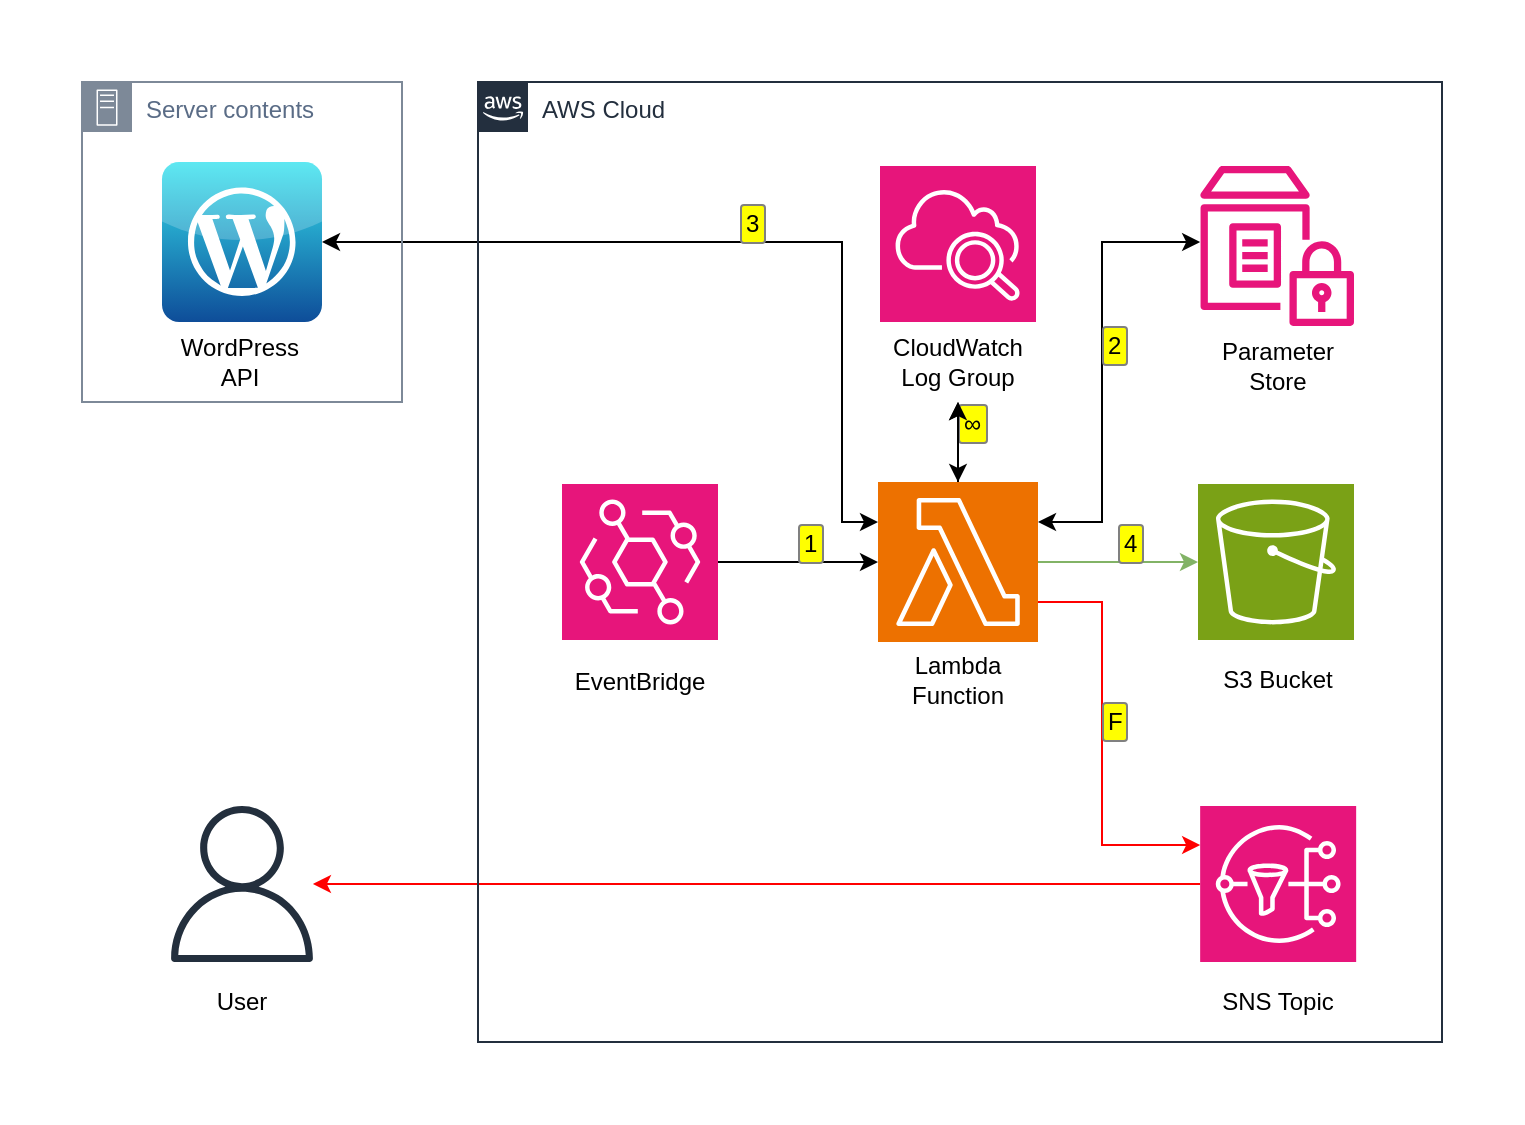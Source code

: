 <mxfile version="22.1.22" type="github">
  <diagram name="Page-1" id="JCHEIruAJrnFE4wf-b7R">
    <mxGraphModel dx="1434" dy="738" grid="1" gridSize="10" guides="1" tooltips="1" connect="1" arrows="1" fold="1" page="1" pageScale="1" pageWidth="827" pageHeight="1169" background="#ffffff" math="0" shadow="0">
      <root>
        <mxCell id="0" />
        <mxCell id="1" parent="0" />
        <mxCell id="7vSpHYfmrR4QceUChI8V-10" style="edgeStyle=orthogonalEdgeStyle;rounded=0;orthogonalLoop=1;jettySize=auto;html=1;exitX=1;exitY=0.5;exitDx=0;exitDy=0;exitPerimeter=0;enumerate=1;" parent="1" source="7vSpHYfmrR4QceUChI8V-1" target="7vSpHYfmrR4QceUChI8V-2" edge="1">
          <mxGeometry relative="1" as="geometry" />
        </mxCell>
        <mxCell id="7vSpHYfmrR4QceUChI8V-1" value="" style="sketch=0;points=[[0,0,0],[0.25,0,0],[0.5,0,0],[0.75,0,0],[1,0,0],[0,1,0],[0.25,1,0],[0.5,1,0],[0.75,1,0],[1,1,0],[0,0.25,0],[0,0.5,0],[0,0.75,0],[1,0.25,0],[1,0.5,0],[1,0.75,0]];outlineConnect=0;fontColor=#232F3E;fillColor=#E7157B;strokeColor=#ffffff;dashed=0;verticalLabelPosition=bottom;verticalAlign=top;align=center;html=1;fontSize=12;fontStyle=0;aspect=fixed;shape=mxgraph.aws4.resourceIcon;resIcon=mxgraph.aws4.eventbridge;" parent="1" vertex="1">
          <mxGeometry x="280" y="281" width="78" height="78" as="geometry" />
        </mxCell>
        <mxCell id="7vSpHYfmrR4QceUChI8V-28" value="" style="edgeStyle=orthogonalEdgeStyle;rounded=0;orthogonalLoop=1;jettySize=auto;html=1;startArrow=classic;startFill=1;enumerate=1;enumerateValue=%E2%88%9E;" parent="1" source="7vSpHYfmrR4QceUChI8V-2" target="7vSpHYfmrR4QceUChI8V-27" edge="1">
          <mxGeometry relative="1" as="geometry" />
        </mxCell>
        <mxCell id="7vSpHYfmrR4QceUChI8V-31" value="" style="edgeStyle=orthogonalEdgeStyle;rounded=0;orthogonalLoop=1;jettySize=auto;html=1;" parent="1" source="7vSpHYfmrR4QceUChI8V-2" target="7vSpHYfmrR4QceUChI8V-27" edge="1">
          <mxGeometry relative="1" as="geometry" />
        </mxCell>
        <mxCell id="7vSpHYfmrR4QceUChI8V-2" value="" style="sketch=0;points=[[0,0,0],[0.25,0,0],[0.5,0,0],[0.75,0,0],[1,0,0],[0,1,0],[0.25,1,0],[0.5,1,0],[0.75,1,0],[1,1,0],[0,0.25,0],[0,0.5,0],[0,0.75,0],[1,0.25,0],[1,0.5,0],[1,0.75,0]];outlineConnect=0;fontColor=#232F3E;fillColor=#ED7100;strokeColor=#ffffff;dashed=0;verticalLabelPosition=bottom;verticalAlign=top;align=center;html=1;fontSize=12;fontStyle=0;aspect=fixed;shape=mxgraph.aws4.resourceIcon;resIcon=mxgraph.aws4.lambda;" parent="1" vertex="1">
          <mxGeometry x="438" y="280" width="80" height="80" as="geometry" />
        </mxCell>
        <mxCell id="7vSpHYfmrR4QceUChI8V-3" value="" style="sketch=0;outlineConnect=0;fontColor=#232F3E;gradientColor=none;fillColor=#E7157B;strokeColor=none;dashed=0;verticalLabelPosition=bottom;verticalAlign=top;align=center;html=1;fontSize=12;fontStyle=0;aspect=fixed;pointerEvents=1;shape=mxgraph.aws4.parameter_store;" parent="1" vertex="1">
          <mxGeometry x="599.08" y="122" width="76.92" height="80" as="geometry" />
        </mxCell>
        <mxCell id="7vSpHYfmrR4QceUChI8V-5" value="" style="dashed=0;outlineConnect=0;html=1;align=center;labelPosition=center;verticalLabelPosition=bottom;verticalAlign=top;shape=mxgraph.webicons.wordpress_2;fillColor=#35E2EE;gradientColor=#0E4D99" parent="1" vertex="1">
          <mxGeometry x="80" y="120" width="80" height="80" as="geometry" />
        </mxCell>
        <mxCell id="7vSpHYfmrR4QceUChI8V-6" value="" style="sketch=0;points=[[0,0,0],[0.25,0,0],[0.5,0,0],[0.75,0,0],[1,0,0],[0,1,0],[0.25,1,0],[0.5,1,0],[0.75,1,0],[1,1,0],[0,0.25,0],[0,0.5,0],[0,0.75,0],[1,0.25,0],[1,0.5,0],[1,0.75,0]];points=[[0,0,0],[0.25,0,0],[0.5,0,0],[0.75,0,0],[1,0,0],[0,1,0],[0.25,1,0],[0.5,1,0],[0.75,1,0],[1,1,0],[0,0.25,0],[0,0.5,0],[0,0.75,0],[1,0.25,0],[1,0.5,0],[1,0.75,0]];outlineConnect=0;fontColor=#232F3E;fillColor=#E7157B;strokeColor=#ffffff;dashed=0;verticalLabelPosition=bottom;verticalAlign=top;align=center;html=1;fontSize=12;fontStyle=0;aspect=fixed;shape=mxgraph.aws4.resourceIcon;resIcon=mxgraph.aws4.cloudwatch_2;" parent="1" vertex="1">
          <mxGeometry x="439" y="122" width="78" height="78" as="geometry" />
        </mxCell>
        <mxCell id="7vSpHYfmrR4QceUChI8V-15" value="" style="edgeStyle=orthogonalEdgeStyle;rounded=0;orthogonalLoop=1;jettySize=auto;html=1;startArrow=classic;startFill=1;endArrow=none;endFill=0;enumerate=1;enumerateValue=4;fillColor=#d5e8d4;strokeColor=#82b366;" parent="1" source="7vSpHYfmrR4QceUChI8V-7" target="7vSpHYfmrR4QceUChI8V-2" edge="1">
          <mxGeometry relative="1" as="geometry" />
        </mxCell>
        <mxCell id="7vSpHYfmrR4QceUChI8V-7" value="" style="sketch=0;points=[[0,0,0],[0.25,0,0],[0.5,0,0],[0.75,0,0],[1,0,0],[0,1,0],[0.25,1,0],[0.5,1,0],[0.75,1,0],[1,1,0],[0,0.25,0],[0,0.5,0],[0,0.75,0],[1,0.25,0],[1,0.5,0],[1,0.75,0]];outlineConnect=0;fontColor=#232F3E;fillColor=#7AA116;strokeColor=#ffffff;dashed=0;verticalLabelPosition=bottom;verticalAlign=top;align=center;html=1;fontSize=12;fontStyle=0;aspect=fixed;shape=mxgraph.aws4.resourceIcon;resIcon=mxgraph.aws4.s3;" parent="1" vertex="1">
          <mxGeometry x="598" y="281" width="78" height="78" as="geometry" />
        </mxCell>
        <mxCell id="ZX9B5v33_-EV3Ahvrckb-3" style="edgeStyle=orthogonalEdgeStyle;rounded=0;orthogonalLoop=1;jettySize=auto;html=1;fillColor=#f8cecc;strokeColor=#ff0000;" edge="1" parent="1" source="7vSpHYfmrR4QceUChI8V-8" target="7vSpHYfmrR4QceUChI8V-9">
          <mxGeometry relative="1" as="geometry" />
        </mxCell>
        <mxCell id="7vSpHYfmrR4QceUChI8V-8" value="" style="sketch=0;points=[[0,0,0],[0.25,0,0],[0.5,0,0],[0.75,0,0],[1,0,0],[0,1,0],[0.25,1,0],[0.5,1,0],[0.75,1,0],[1,1,0],[0,0.25,0],[0,0.5,0],[0,0.75,0],[1,0.25,0],[1,0.5,0],[1,0.75,0]];outlineConnect=0;fontColor=#232F3E;fillColor=#E7157B;strokeColor=#ffffff;dashed=0;verticalLabelPosition=bottom;verticalAlign=top;align=center;html=1;fontSize=12;fontStyle=0;aspect=fixed;shape=mxgraph.aws4.resourceIcon;resIcon=mxgraph.aws4.sns;" parent="1" vertex="1">
          <mxGeometry x="599.08" y="442" width="78" height="78" as="geometry" />
        </mxCell>
        <mxCell id="7vSpHYfmrR4QceUChI8V-9" value="" style="sketch=0;outlineConnect=0;fontColor=#232F3E;gradientColor=none;fillColor=#232F3D;strokeColor=none;dashed=0;verticalLabelPosition=bottom;verticalAlign=top;align=center;html=1;fontSize=12;fontStyle=0;aspect=fixed;pointerEvents=1;shape=mxgraph.aws4.user;" parent="1" vertex="1">
          <mxGeometry x="81" y="442" width="78" height="78" as="geometry" />
        </mxCell>
        <mxCell id="7vSpHYfmrR4QceUChI8V-13" style="edgeStyle=orthogonalEdgeStyle;rounded=0;orthogonalLoop=1;jettySize=auto;html=1;entryX=1;entryY=0.25;entryDx=0;entryDy=0;entryPerimeter=0;startArrow=classic;startFill=1;enumerate=1;" parent="1" source="7vSpHYfmrR4QceUChI8V-3" target="7vSpHYfmrR4QceUChI8V-2" edge="1">
          <mxGeometry relative="1" as="geometry">
            <Array as="points">
              <mxPoint x="550" y="160" />
              <mxPoint x="550" y="300" />
            </Array>
          </mxGeometry>
        </mxCell>
        <mxCell id="7vSpHYfmrR4QceUChI8V-16" style="edgeStyle=orthogonalEdgeStyle;rounded=0;orthogonalLoop=1;jettySize=auto;html=1;exitX=0;exitY=0.25;exitDx=0;exitDy=0;exitPerimeter=0;entryX=1;entryY=0.75;entryDx=0;entryDy=0;entryPerimeter=0;endArrow=none;endFill=0;startArrow=classic;startFill=1;fillColor=#f8cecc;strokeColor=#FF0000;enumerate=1;enumerateValue=F;" parent="1" source="7vSpHYfmrR4QceUChI8V-8" target="7vSpHYfmrR4QceUChI8V-2" edge="1">
          <mxGeometry relative="1" as="geometry">
            <Array as="points">
              <mxPoint x="550" y="462" />
              <mxPoint x="550" y="340" />
            </Array>
          </mxGeometry>
        </mxCell>
        <mxCell id="7vSpHYfmrR4QceUChI8V-17" style="edgeStyle=orthogonalEdgeStyle;rounded=0;orthogonalLoop=1;jettySize=auto;html=1;entryX=0;entryY=0.25;entryDx=0;entryDy=0;entryPerimeter=0;startArrow=classic;startFill=1;enumerate=1;" parent="1" source="7vSpHYfmrR4QceUChI8V-5" target="7vSpHYfmrR4QceUChI8V-2" edge="1">
          <mxGeometry relative="1" as="geometry">
            <Array as="points">
              <mxPoint x="420" y="160" />
              <mxPoint x="420" y="300" />
            </Array>
          </mxGeometry>
        </mxCell>
        <mxCell id="7vSpHYfmrR4QceUChI8V-20" value="Server contents" style="points=[[0,0],[0.25,0],[0.5,0],[0.75,0],[1,0],[1,0.25],[1,0.5],[1,0.75],[1,1],[0.75,1],[0.5,1],[0.25,1],[0,1],[0,0.75],[0,0.5],[0,0.25]];outlineConnect=0;gradientColor=none;html=1;whiteSpace=wrap;fontSize=12;fontStyle=0;container=1;pointerEvents=0;collapsible=0;recursiveResize=0;shape=mxgraph.aws4.group;grIcon=mxgraph.aws4.group_on_premise;strokeColor=#7D8998;fillColor=none;verticalAlign=top;align=left;spacingLeft=30;fontColor=#5A6C86;dashed=0;" parent="1" vertex="1">
          <mxGeometry x="40" y="80" width="160" height="160" as="geometry" />
        </mxCell>
        <mxCell id="7vSpHYfmrR4QceUChI8V-21" value="WordPress API" style="text;html=1;strokeColor=none;fillColor=none;align=center;verticalAlign=middle;whiteSpace=wrap;rounded=0;" parent="7vSpHYfmrR4QceUChI8V-20" vertex="1">
          <mxGeometry x="40" y="120" width="78" height="40" as="geometry" />
        </mxCell>
        <mxCell id="7vSpHYfmrR4QceUChI8V-22" value="AWS Cloud" style="points=[[0,0],[0.25,0],[0.5,0],[0.75,0],[1,0],[1,0.25],[1,0.5],[1,0.75],[1,1],[0.75,1],[0.5,1],[0.25,1],[0,1],[0,0.75],[0,0.5],[0,0.25]];outlineConnect=0;gradientColor=none;html=1;whiteSpace=wrap;fontSize=12;fontStyle=0;container=1;pointerEvents=0;collapsible=0;recursiveResize=0;shape=mxgraph.aws4.group;grIcon=mxgraph.aws4.group_aws_cloud_alt;strokeColor=#232F3E;fillColor=none;verticalAlign=top;align=left;spacingLeft=30;fontColor=#232F3E;dashed=0;" parent="1" vertex="1">
          <mxGeometry x="238" y="80" width="482" height="480" as="geometry" />
        </mxCell>
        <mxCell id="7vSpHYfmrR4QceUChI8V-23" value="Lambda Function" style="text;html=1;strokeColor=none;fillColor=none;align=center;verticalAlign=middle;whiteSpace=wrap;rounded=0;" parent="7vSpHYfmrR4QceUChI8V-22" vertex="1">
          <mxGeometry x="201" y="279" width="78" height="40" as="geometry" />
        </mxCell>
        <mxCell id="7vSpHYfmrR4QceUChI8V-24" value="Parameter Store" style="text;html=1;strokeColor=none;fillColor=none;align=center;verticalAlign=middle;whiteSpace=wrap;rounded=0;" parent="7vSpHYfmrR4QceUChI8V-22" vertex="1">
          <mxGeometry x="361.08" y="122" width="78" height="40" as="geometry" />
        </mxCell>
        <mxCell id="7vSpHYfmrR4QceUChI8V-25" value="S3 Bucket" style="text;html=1;strokeColor=none;fillColor=none;align=center;verticalAlign=middle;whiteSpace=wrap;rounded=0;" parent="7vSpHYfmrR4QceUChI8V-22" vertex="1">
          <mxGeometry x="361.08" y="279" width="78" height="40" as="geometry" />
        </mxCell>
        <mxCell id="7vSpHYfmrR4QceUChI8V-26" value="SNS Topic" style="text;html=1;strokeColor=none;fillColor=none;align=center;verticalAlign=middle;whiteSpace=wrap;rounded=0;" parent="7vSpHYfmrR4QceUChI8V-22" vertex="1">
          <mxGeometry x="361.08" y="440" width="78" height="40" as="geometry" />
        </mxCell>
        <mxCell id="7vSpHYfmrR4QceUChI8V-27" value="CloudWatch Log Group" style="text;html=1;strokeColor=none;fillColor=none;align=center;verticalAlign=middle;whiteSpace=wrap;rounded=0;" parent="7vSpHYfmrR4QceUChI8V-22" vertex="1">
          <mxGeometry x="201" y="120" width="78" height="40" as="geometry" />
        </mxCell>
        <mxCell id="7vSpHYfmrR4QceUChI8V-29" value="EventBridge" style="text;html=1;strokeColor=none;fillColor=none;align=center;verticalAlign=middle;whiteSpace=wrap;rounded=0;" parent="7vSpHYfmrR4QceUChI8V-22" vertex="1">
          <mxGeometry x="42" y="280" width="78" height="40" as="geometry" />
        </mxCell>
        <mxCell id="7vSpHYfmrR4QceUChI8V-30" value="User" style="text;html=1;strokeColor=none;fillColor=none;align=center;verticalAlign=middle;whiteSpace=wrap;rounded=0;" parent="1" vertex="1">
          <mxGeometry x="81" y="520" width="78" height="40" as="geometry" />
        </mxCell>
        <mxCell id="ZX9B5v33_-EV3Ahvrckb-4" value="" style="rounded=0;whiteSpace=wrap;html=1;dashed=1;fillColor=none;strokeColor=#FFFFFF;" vertex="1" parent="1">
          <mxGeometry y="40" width="760" height="560" as="geometry" />
        </mxCell>
      </root>
    </mxGraphModel>
  </diagram>
</mxfile>

